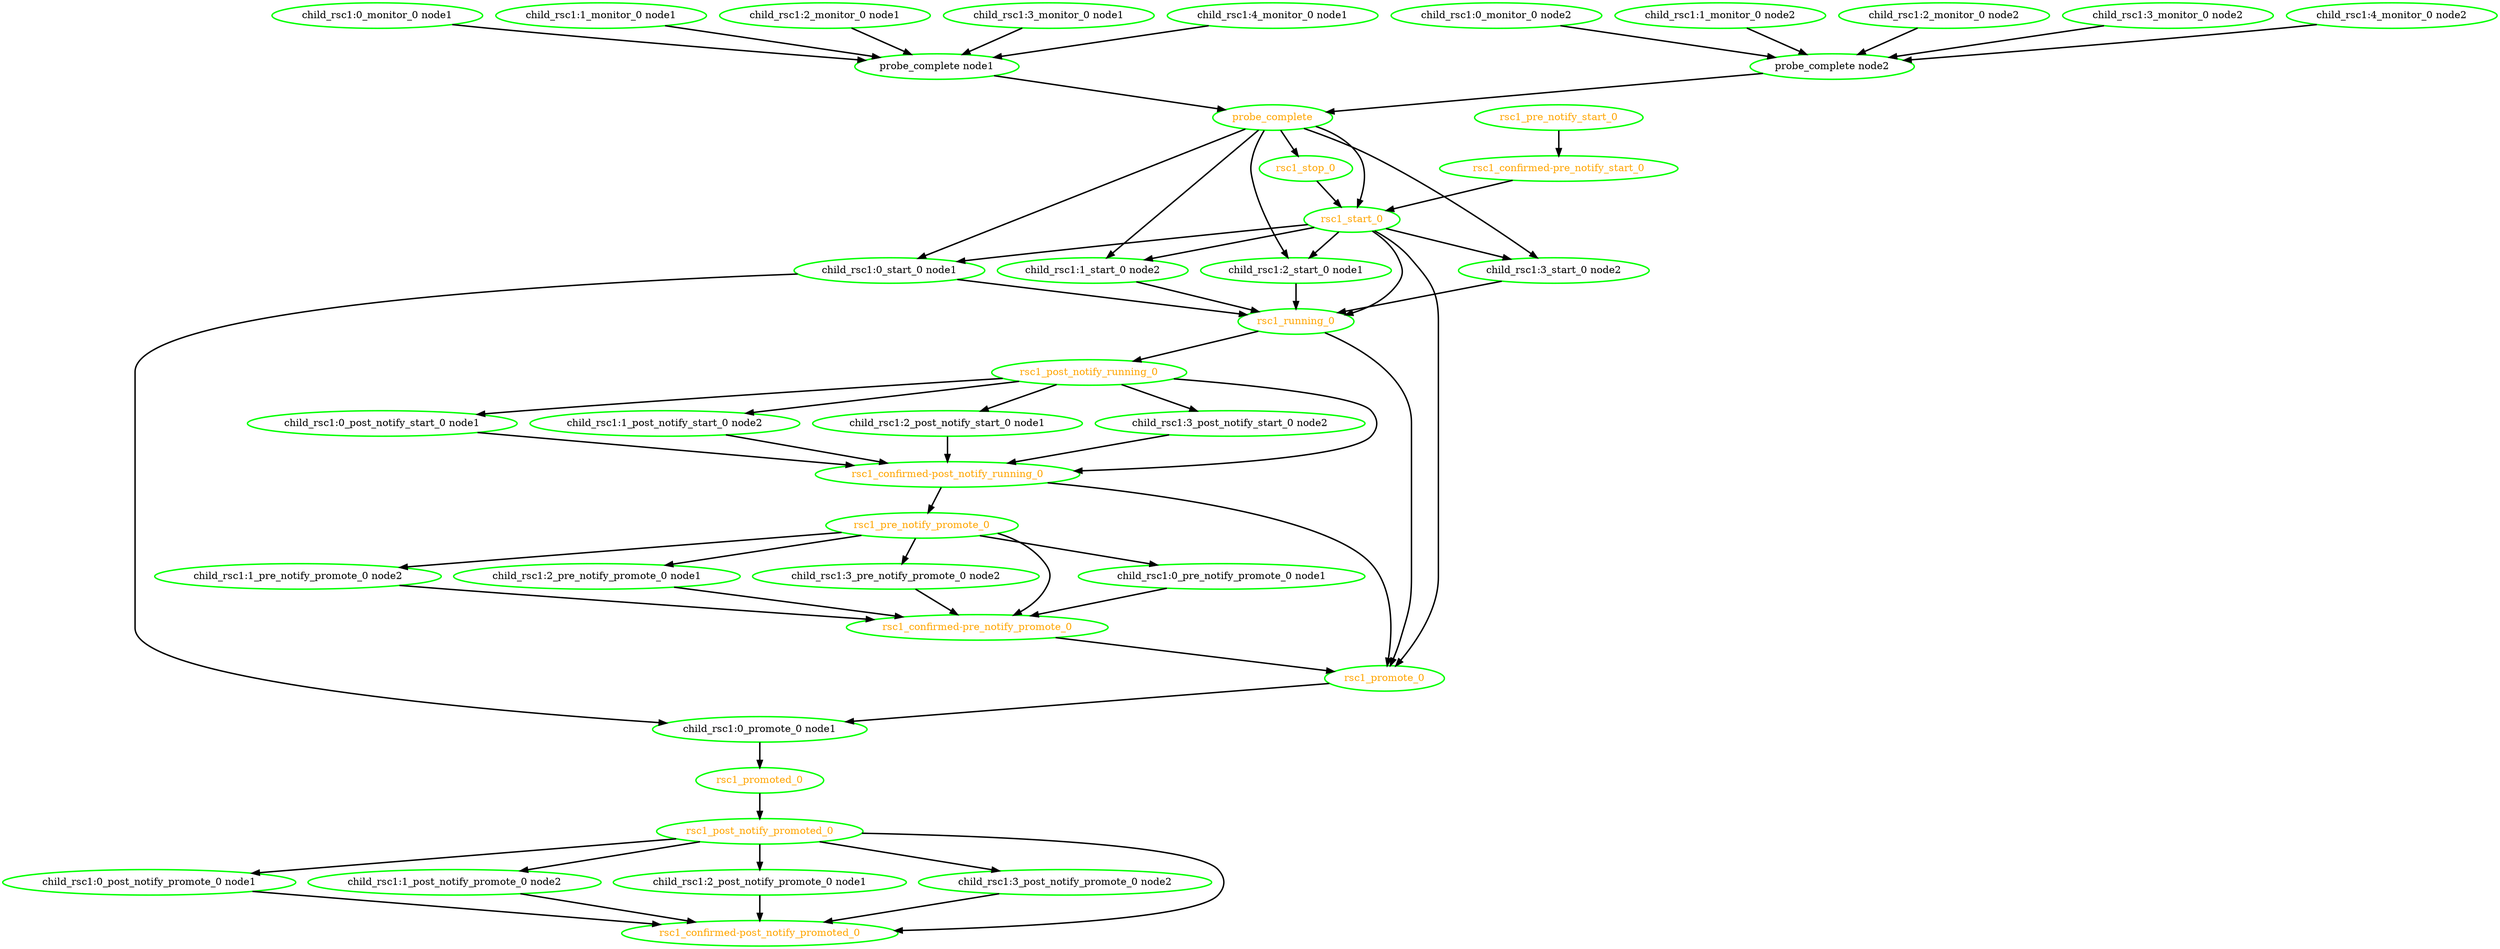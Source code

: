  digraph "g" {
"child_rsc1:0_monitor_0 node1" -> "probe_complete node1" [ style = bold]
"child_rsc1:0_monitor_0 node1" [ style=bold color="green" fontcolor="black" ]
"child_rsc1:0_monitor_0 node2" -> "probe_complete node2" [ style = bold]
"child_rsc1:0_monitor_0 node2" [ style=bold color="green" fontcolor="black" ]
"child_rsc1:0_post_notify_promote_0 node1" -> "rsc1_confirmed-post_notify_promoted_0" [ style = bold]
"child_rsc1:0_post_notify_promote_0 node1" [ style=bold color="green" fontcolor="black" ]
"child_rsc1:0_post_notify_start_0 node1" -> "rsc1_confirmed-post_notify_running_0" [ style = bold]
"child_rsc1:0_post_notify_start_0 node1" [ style=bold color="green" fontcolor="black" ]
"child_rsc1:0_pre_notify_promote_0 node1" -> "rsc1_confirmed-pre_notify_promote_0" [ style = bold]
"child_rsc1:0_pre_notify_promote_0 node1" [ style=bold color="green" fontcolor="black" ]
"child_rsc1:0_promote_0 node1" -> "rsc1_promoted_0" [ style = bold]
"child_rsc1:0_promote_0 node1" [ style=bold color="green" fontcolor="black" ]
"child_rsc1:0_start_0 node1" -> "child_rsc1:0_promote_0 node1" [ style = bold]
"child_rsc1:0_start_0 node1" -> "rsc1_running_0" [ style = bold]
"child_rsc1:0_start_0 node1" [ style=bold color="green" fontcolor="black" ]
"child_rsc1:1_monitor_0 node1" -> "probe_complete node1" [ style = bold]
"child_rsc1:1_monitor_0 node1" [ style=bold color="green" fontcolor="black" ]
"child_rsc1:1_monitor_0 node2" -> "probe_complete node2" [ style = bold]
"child_rsc1:1_monitor_0 node2" [ style=bold color="green" fontcolor="black" ]
"child_rsc1:1_post_notify_promote_0 node2" -> "rsc1_confirmed-post_notify_promoted_0" [ style = bold]
"child_rsc1:1_post_notify_promote_0 node2" [ style=bold color="green" fontcolor="black" ]
"child_rsc1:1_post_notify_start_0 node2" -> "rsc1_confirmed-post_notify_running_0" [ style = bold]
"child_rsc1:1_post_notify_start_0 node2" [ style=bold color="green" fontcolor="black" ]
"child_rsc1:1_pre_notify_promote_0 node2" -> "rsc1_confirmed-pre_notify_promote_0" [ style = bold]
"child_rsc1:1_pre_notify_promote_0 node2" [ style=bold color="green" fontcolor="black" ]
"child_rsc1:1_start_0 node2" -> "rsc1_running_0" [ style = bold]
"child_rsc1:1_start_0 node2" [ style=bold color="green" fontcolor="black" ]
"child_rsc1:2_monitor_0 node1" -> "probe_complete node1" [ style = bold]
"child_rsc1:2_monitor_0 node1" [ style=bold color="green" fontcolor="black" ]
"child_rsc1:2_monitor_0 node2" -> "probe_complete node2" [ style = bold]
"child_rsc1:2_monitor_0 node2" [ style=bold color="green" fontcolor="black" ]
"child_rsc1:2_post_notify_promote_0 node1" -> "rsc1_confirmed-post_notify_promoted_0" [ style = bold]
"child_rsc1:2_post_notify_promote_0 node1" [ style=bold color="green" fontcolor="black" ]
"child_rsc1:2_post_notify_start_0 node1" -> "rsc1_confirmed-post_notify_running_0" [ style = bold]
"child_rsc1:2_post_notify_start_0 node1" [ style=bold color="green" fontcolor="black" ]
"child_rsc1:2_pre_notify_promote_0 node1" -> "rsc1_confirmed-pre_notify_promote_0" [ style = bold]
"child_rsc1:2_pre_notify_promote_0 node1" [ style=bold color="green" fontcolor="black" ]
"child_rsc1:2_start_0 node1" -> "rsc1_running_0" [ style = bold]
"child_rsc1:2_start_0 node1" [ style=bold color="green" fontcolor="black" ]
"child_rsc1:3_monitor_0 node1" -> "probe_complete node1" [ style = bold]
"child_rsc1:3_monitor_0 node1" [ style=bold color="green" fontcolor="black" ]
"child_rsc1:3_monitor_0 node2" -> "probe_complete node2" [ style = bold]
"child_rsc1:3_monitor_0 node2" [ style=bold color="green" fontcolor="black" ]
"child_rsc1:3_post_notify_promote_0 node2" -> "rsc1_confirmed-post_notify_promoted_0" [ style = bold]
"child_rsc1:3_post_notify_promote_0 node2" [ style=bold color="green" fontcolor="black" ]
"child_rsc1:3_post_notify_start_0 node2" -> "rsc1_confirmed-post_notify_running_0" [ style = bold]
"child_rsc1:3_post_notify_start_0 node2" [ style=bold color="green" fontcolor="black" ]
"child_rsc1:3_pre_notify_promote_0 node2" -> "rsc1_confirmed-pre_notify_promote_0" [ style = bold]
"child_rsc1:3_pre_notify_promote_0 node2" [ style=bold color="green" fontcolor="black" ]
"child_rsc1:3_start_0 node2" -> "rsc1_running_0" [ style = bold]
"child_rsc1:3_start_0 node2" [ style=bold color="green" fontcolor="black" ]
"child_rsc1:4_monitor_0 node1" -> "probe_complete node1" [ style = bold]
"child_rsc1:4_monitor_0 node1" [ style=bold color="green" fontcolor="black" ]
"child_rsc1:4_monitor_0 node2" -> "probe_complete node2" [ style = bold]
"child_rsc1:4_monitor_0 node2" [ style=bold color="green" fontcolor="black" ]
"probe_complete node1" -> "probe_complete" [ style = bold]
"probe_complete node1" [ style=bold color="green" fontcolor="black" ]
"probe_complete node2" -> "probe_complete" [ style = bold]
"probe_complete node2" [ style=bold color="green" fontcolor="black" ]
"probe_complete" -> "child_rsc1:0_start_0 node1" [ style = bold]
"probe_complete" -> "child_rsc1:1_start_0 node2" [ style = bold]
"probe_complete" -> "child_rsc1:2_start_0 node1" [ style = bold]
"probe_complete" -> "child_rsc1:3_start_0 node2" [ style = bold]
"probe_complete" -> "rsc1_start_0" [ style = bold]
"probe_complete" -> "rsc1_stop_0" [ style = bold]
"probe_complete" [ style=bold color="green" fontcolor="orange" ]
"rsc1_confirmed-post_notify_promoted_0" [ style=bold color="green" fontcolor="orange" ]
"rsc1_confirmed-post_notify_running_0" -> "rsc1_pre_notify_promote_0" [ style = bold]
"rsc1_confirmed-post_notify_running_0" -> "rsc1_promote_0" [ style = bold]
"rsc1_confirmed-post_notify_running_0" [ style=bold color="green" fontcolor="orange" ]
"rsc1_confirmed-pre_notify_promote_0" -> "rsc1_promote_0" [ style = bold]
"rsc1_confirmed-pre_notify_promote_0" [ style=bold color="green" fontcolor="orange" ]
"rsc1_confirmed-pre_notify_start_0" -> "rsc1_start_0" [ style = bold]
"rsc1_confirmed-pre_notify_start_0" [ style=bold color="green" fontcolor="orange" ]
"rsc1_post_notify_promoted_0" -> "child_rsc1:0_post_notify_promote_0 node1" [ style = bold]
"rsc1_post_notify_promoted_0" -> "child_rsc1:1_post_notify_promote_0 node2" [ style = bold]
"rsc1_post_notify_promoted_0" -> "child_rsc1:2_post_notify_promote_0 node1" [ style = bold]
"rsc1_post_notify_promoted_0" -> "child_rsc1:3_post_notify_promote_0 node2" [ style = bold]
"rsc1_post_notify_promoted_0" -> "rsc1_confirmed-post_notify_promoted_0" [ style = bold]
"rsc1_post_notify_promoted_0" [ style=bold color="green" fontcolor="orange" ]
"rsc1_post_notify_running_0" -> "child_rsc1:0_post_notify_start_0 node1" [ style = bold]
"rsc1_post_notify_running_0" -> "child_rsc1:1_post_notify_start_0 node2" [ style = bold]
"rsc1_post_notify_running_0" -> "child_rsc1:2_post_notify_start_0 node1" [ style = bold]
"rsc1_post_notify_running_0" -> "child_rsc1:3_post_notify_start_0 node2" [ style = bold]
"rsc1_post_notify_running_0" -> "rsc1_confirmed-post_notify_running_0" [ style = bold]
"rsc1_post_notify_running_0" [ style=bold color="green" fontcolor="orange" ]
"rsc1_pre_notify_promote_0" -> "child_rsc1:0_pre_notify_promote_0 node1" [ style = bold]
"rsc1_pre_notify_promote_0" -> "child_rsc1:1_pre_notify_promote_0 node2" [ style = bold]
"rsc1_pre_notify_promote_0" -> "child_rsc1:2_pre_notify_promote_0 node1" [ style = bold]
"rsc1_pre_notify_promote_0" -> "child_rsc1:3_pre_notify_promote_0 node2" [ style = bold]
"rsc1_pre_notify_promote_0" -> "rsc1_confirmed-pre_notify_promote_0" [ style = bold]
"rsc1_pre_notify_promote_0" [ style=bold color="green" fontcolor="orange" ]
"rsc1_pre_notify_start_0" -> "rsc1_confirmed-pre_notify_start_0" [ style = bold]
"rsc1_pre_notify_start_0" [ style=bold color="green" fontcolor="orange" ]
"rsc1_promote_0" -> "child_rsc1:0_promote_0 node1" [ style = bold]
"rsc1_promote_0" [ style=bold color="green" fontcolor="orange" ]
"rsc1_promoted_0" -> "rsc1_post_notify_promoted_0" [ style = bold]
"rsc1_promoted_0" [ style=bold color="green" fontcolor="orange" ]
"rsc1_running_0" -> "rsc1_post_notify_running_0" [ style = bold]
"rsc1_running_0" -> "rsc1_promote_0" [ style = bold]
"rsc1_running_0" [ style=bold color="green" fontcolor="orange" ]
"rsc1_start_0" -> "child_rsc1:0_start_0 node1" [ style = bold]
"rsc1_start_0" -> "child_rsc1:1_start_0 node2" [ style = bold]
"rsc1_start_0" -> "child_rsc1:2_start_0 node1" [ style = bold]
"rsc1_start_0" -> "child_rsc1:3_start_0 node2" [ style = bold]
"rsc1_start_0" -> "rsc1_promote_0" [ style = bold]
"rsc1_start_0" -> "rsc1_running_0" [ style = bold]
"rsc1_start_0" [ style=bold color="green" fontcolor="orange" ]
"rsc1_stop_0" -> "rsc1_start_0" [ style = bold]
"rsc1_stop_0" [ style=bold color="green" fontcolor="orange"  ]
}

